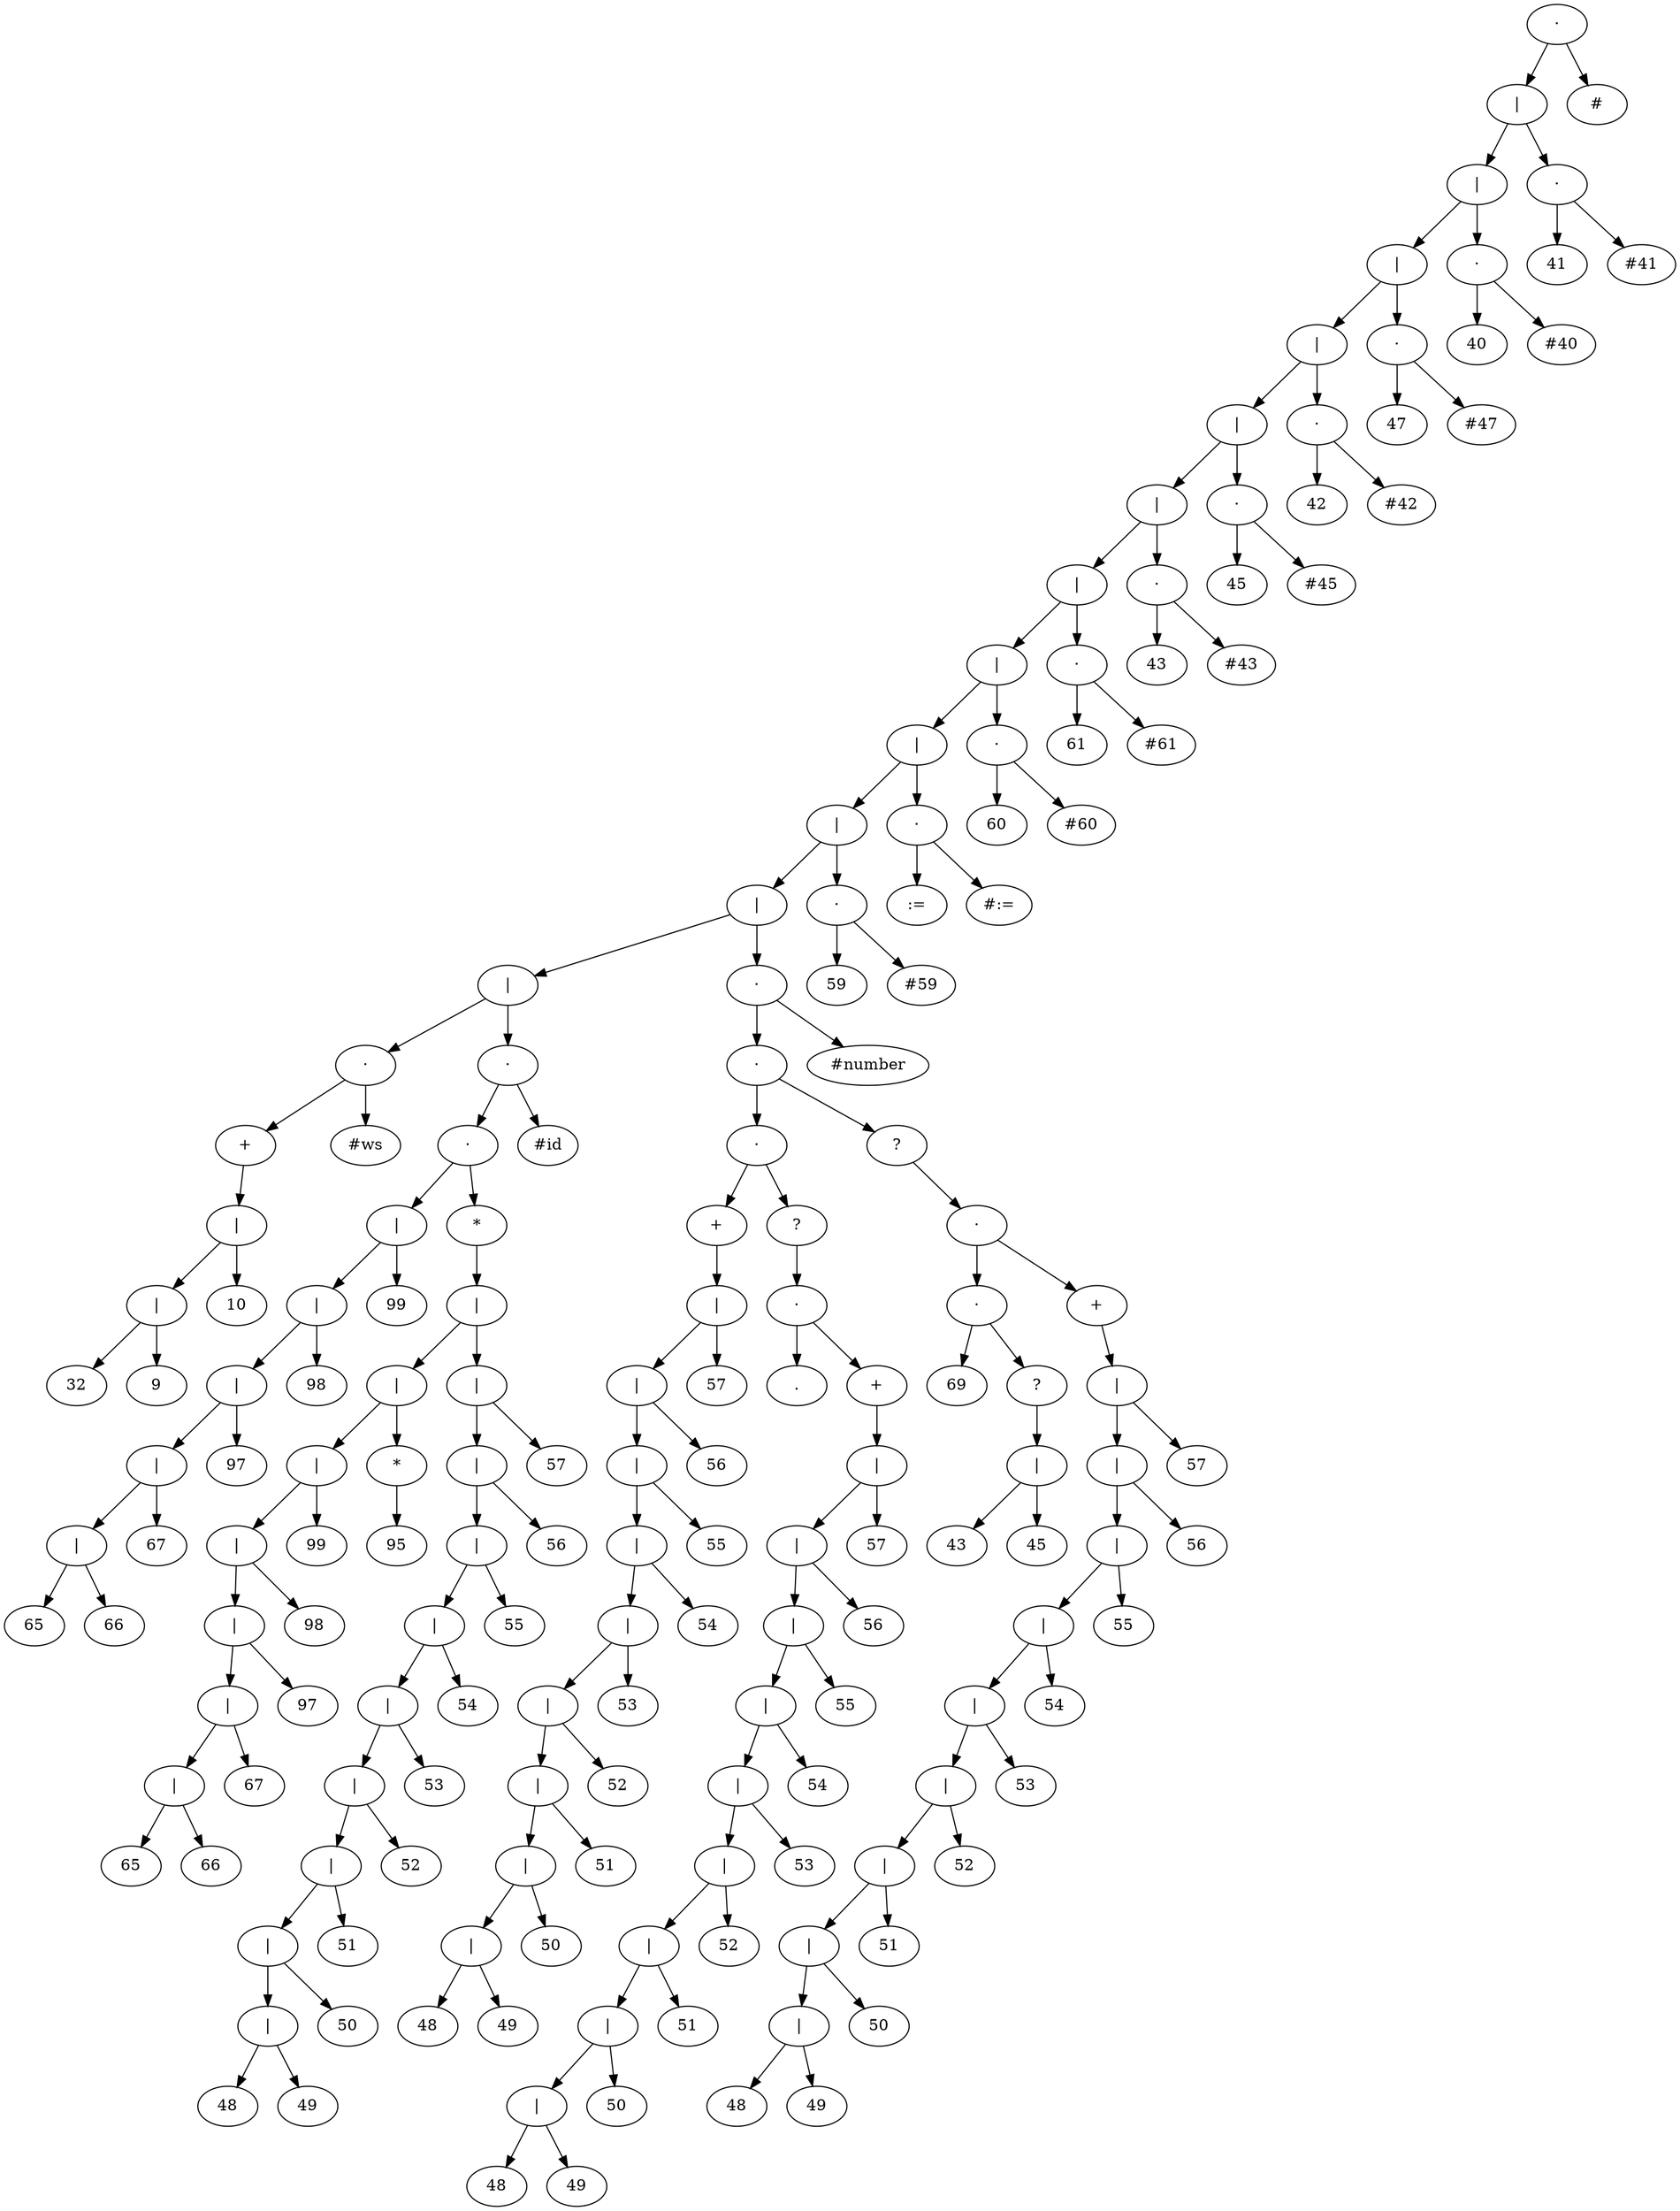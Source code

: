 digraph "Arbol Sintatico" {
n175 [label="·"];
n175 -> n173;
n173 [label="|"];
n173 -> n169;
n169 [label="|"];
n169 -> n165;
n165 [label="|"];
n165 -> n161;
n161 [label="|"];
n161 -> n157;
n157 [label="|"];
n157 -> n153;
n153 [label="|"];
n153 -> n149;
n149 [label="|"];
n149 -> n145;
n145 [label="|"];
n145 -> n141;
n141 [label="|"];
n141 -> n137;
n137 [label="|"];
n137 -> n133;
n133 [label="|"];
n133 -> n57;
n57 [label="|"];
n57 -> n7;
n7 [label="·"];
n7 -> n5;
n5 [label="+"];
n5 -> n4;
n4 [label="|"];
n4 -> n2;
n2 [label="|"];
n2 -> n0;
n0 [label="32"];
n2 -> n1;
n1 [label="9"];
n4 -> n3;
n3 [label="10"];
n7 -> n6;
n6 [label="#ws"];
n57 -> n56;
n56 [label="·"];
n56 -> n54;
n54 [label="·"];
n54 -> n18;
n18 [label="|"];
n18 -> n16;
n16 [label="|"];
n16 -> n14;
n14 [label="|"];
n14 -> n12;
n12 [label="|"];
n12 -> n10;
n10 [label="|"];
n10 -> n8;
n8 [label="65"];
n10 -> n9;
n9 [label="66"];
n12 -> n11;
n11 [label="67"];
n14 -> n13;
n13 [label="97"];
n16 -> n15;
n15 [label="98"];
n18 -> n17;
n17 [label="99"];
n54 -> n53;
n53 [label="*"];
n53 -> n52;
n52 [label="|"];
n52 -> n32;
n32 [label="|"];
n32 -> n29;
n29 [label="|"];
n29 -> n27;
n27 [label="|"];
n27 -> n25;
n25 [label="|"];
n25 -> n23;
n23 [label="|"];
n23 -> n21;
n21 [label="|"];
n21 -> n19;
n19 [label="65"];
n21 -> n20;
n20 [label="66"];
n23 -> n22;
n22 [label="67"];
n25 -> n24;
n24 [label="97"];
n27 -> n26;
n26 [label="98"];
n29 -> n28;
n28 [label="99"];
n32 -> n31;
n31 [label="*"];
n31 -> n30;
n30 [label="95"];
n52 -> n51;
n51 [label="|"];
n51 -> n49;
n49 [label="|"];
n49 -> n47;
n47 [label="|"];
n47 -> n45;
n45 [label="|"];
n45 -> n43;
n43 [label="|"];
n43 -> n41;
n41 [label="|"];
n41 -> n39;
n39 [label="|"];
n39 -> n37;
n37 [label="|"];
n37 -> n35;
n35 [label="|"];
n35 -> n33;
n33 [label="48"];
n35 -> n34;
n34 [label="49"];
n37 -> n36;
n36 [label="50"];
n39 -> n38;
n38 [label="51"];
n41 -> n40;
n40 [label="52"];
n43 -> n42;
n42 [label="53"];
n45 -> n44;
n44 [label="54"];
n47 -> n46;
n46 [label="55"];
n49 -> n48;
n48 [label="56"];
n51 -> n50;
n50 [label="57"];
n56 -> n55;
n55 [label="#id"];
n133 -> n132;
n132 [label="·"];
n132 -> n130;
n130 [label="·"];
n130 -> n101;
n101 [label="·"];
n101 -> n77;
n77 [label="+"];
n77 -> n76;
n76 [label="|"];
n76 -> n74;
n74 [label="|"];
n74 -> n72;
n72 [label="|"];
n72 -> n70;
n70 [label="|"];
n70 -> n68;
n68 [label="|"];
n68 -> n66;
n66 [label="|"];
n66 -> n64;
n64 [label="|"];
n64 -> n62;
n62 [label="|"];
n62 -> n60;
n60 [label="|"];
n60 -> n58;
n58 [label="48"];
n60 -> n59;
n59 [label="49"];
n62 -> n61;
n61 [label="50"];
n64 -> n63;
n63 [label="51"];
n66 -> n65;
n65 [label="52"];
n68 -> n67;
n67 [label="53"];
n70 -> n69;
n69 [label="54"];
n72 -> n71;
n71 [label="55"];
n74 -> n73;
n73 [label="56"];
n76 -> n75;
n75 [label="57"];
n101 -> n100;
n100 [label="?"];
n100 -> n99;
n99 [label="·"];
n99 -> n78;
n78 [label="."];
n99 -> n98;
n98 [label="+"];
n98 -> n97;
n97 [label="|"];
n97 -> n95;
n95 [label="|"];
n95 -> n93;
n93 [label="|"];
n93 -> n91;
n91 [label="|"];
n91 -> n89;
n89 [label="|"];
n89 -> n87;
n87 [label="|"];
n87 -> n85;
n85 [label="|"];
n85 -> n83;
n83 [label="|"];
n83 -> n81;
n81 [label="|"];
n81 -> n79;
n79 [label="48"];
n81 -> n80;
n80 [label="49"];
n83 -> n82;
n82 [label="50"];
n85 -> n84;
n84 [label="51"];
n87 -> n86;
n86 [label="52"];
n89 -> n88;
n88 [label="53"];
n91 -> n90;
n90 [label="54"];
n93 -> n92;
n92 [label="55"];
n95 -> n94;
n94 [label="56"];
n97 -> n96;
n96 [label="57"];
n130 -> n129;
n129 [label="?"];
n129 -> n128;
n128 [label="·"];
n128 -> n107;
n107 [label="·"];
n107 -> n102;
n102 [label="69"];
n107 -> n106;
n106 [label="?"];
n106 -> n105;
n105 [label="|"];
n105 -> n103;
n103 [label="43"];
n105 -> n104;
n104 [label="45"];
n128 -> n127;
n127 [label="+"];
n127 -> n126;
n126 [label="|"];
n126 -> n124;
n124 [label="|"];
n124 -> n122;
n122 [label="|"];
n122 -> n120;
n120 [label="|"];
n120 -> n118;
n118 [label="|"];
n118 -> n116;
n116 [label="|"];
n116 -> n114;
n114 [label="|"];
n114 -> n112;
n112 [label="|"];
n112 -> n110;
n110 [label="|"];
n110 -> n108;
n108 [label="48"];
n110 -> n109;
n109 [label="49"];
n112 -> n111;
n111 [label="50"];
n114 -> n113;
n113 [label="51"];
n116 -> n115;
n115 [label="52"];
n118 -> n117;
n117 [label="53"];
n120 -> n119;
n119 [label="54"];
n122 -> n121;
n121 [label="55"];
n124 -> n123;
n123 [label="56"];
n126 -> n125;
n125 [label="57"];
n132 -> n131;
n131 [label="#number"];
n137 -> n136;
n136 [label="·"];
n136 -> n134;
n134 [label="59"];
n136 -> n135;
n135 [label="#59"];
n141 -> n140;
n140 [label="·"];
n140 -> n138;
n138 [label=":="];
n140 -> n139;
n139 [label="#:="];
n145 -> n144;
n144 [label="·"];
n144 -> n142;
n142 [label="60"];
n144 -> n143;
n143 [label="#60"];
n149 -> n148;
n148 [label="·"];
n148 -> n146;
n146 [label="61"];
n148 -> n147;
n147 [label="#61"];
n153 -> n152;
n152 [label="·"];
n152 -> n150;
n150 [label="43"];
n152 -> n151;
n151 [label="#43"];
n157 -> n156;
n156 [label="·"];
n156 -> n154;
n154 [label="45"];
n156 -> n155;
n155 [label="#45"];
n161 -> n160;
n160 [label="·"];
n160 -> n158;
n158 [label="42"];
n160 -> n159;
n159 [label="#42"];
n165 -> n164;
n164 [label="·"];
n164 -> n162;
n162 [label="47"];
n164 -> n163;
n163 [label="#47"];
n169 -> n168;
n168 [label="·"];
n168 -> n166;
n166 [label="40"];
n168 -> n167;
n167 [label="#40"];
n173 -> n172;
n172 [label="·"];
n172 -> n170;
n170 [label="41"];
n172 -> n171;
n171 [label="#41"];
n175 -> n174;
n174 [label="#"];

}